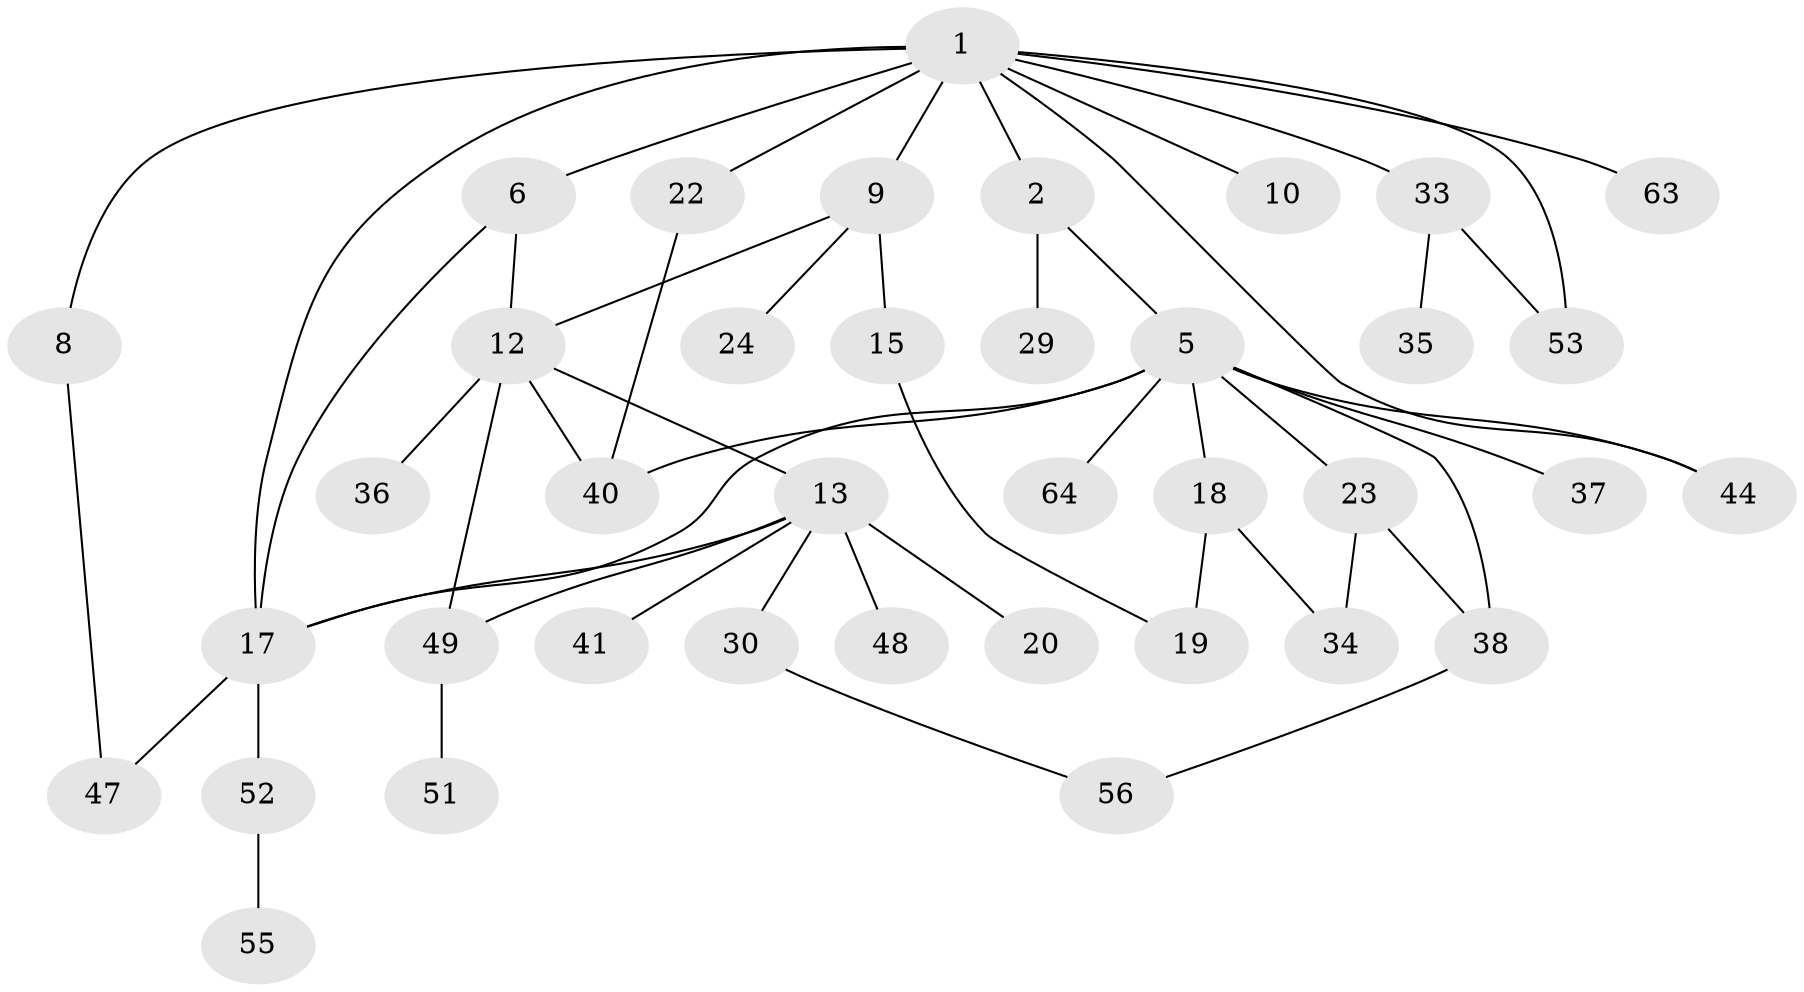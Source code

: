 // original degree distribution, {6: 0.015625, 3: 0.171875, 7: 0.03125, 2: 0.3125, 5: 0.046875, 4: 0.109375, 1: 0.3125}
// Generated by graph-tools (version 1.1) at 2025/16/03/04/25 18:16:59]
// undirected, 38 vertices, 51 edges
graph export_dot {
graph [start="1"]
  node [color=gray90,style=filled];
  1 [super="+3+7"];
  2;
  5 [super="+16+14+11"];
  6 [super="+31+57"];
  8;
  9;
  10;
  12 [super="+21+43+58"];
  13 [super="+28+32"];
  15;
  17 [super="+27"];
  18 [super="+26"];
  19;
  20;
  22;
  23;
  24;
  29;
  30;
  33;
  34;
  35;
  36 [super="+45"];
  37 [super="+39"];
  38;
  40;
  41;
  44;
  47;
  48;
  49 [super="+50"];
  51;
  52;
  53 [super="+54"];
  55;
  56;
  63;
  64;
  1 -- 2;
  1 -- 6 [weight=2];
  1 -- 9;
  1 -- 22;
  1 -- 33;
  1 -- 17;
  1 -- 8;
  1 -- 44;
  1 -- 10;
  1 -- 53;
  1 -- 63;
  2 -- 5;
  2 -- 29;
  5 -- 44;
  5 -- 18;
  5 -- 37;
  5 -- 23;
  5 -- 64;
  5 -- 17;
  5 -- 38;
  5 -- 40;
  6 -- 12;
  6 -- 17;
  8 -- 47;
  9 -- 12;
  9 -- 15;
  9 -- 24;
  12 -- 13;
  12 -- 49;
  12 -- 36;
  12 -- 40;
  13 -- 20;
  13 -- 30;
  13 -- 17;
  13 -- 49;
  13 -- 48;
  13 -- 41;
  15 -- 19;
  17 -- 47;
  17 -- 52;
  18 -- 19;
  18 -- 34;
  22 -- 40;
  23 -- 34;
  23 -- 38;
  30 -- 56;
  33 -- 35;
  33 -- 53;
  38 -- 56;
  49 -- 51;
  52 -- 55;
}
